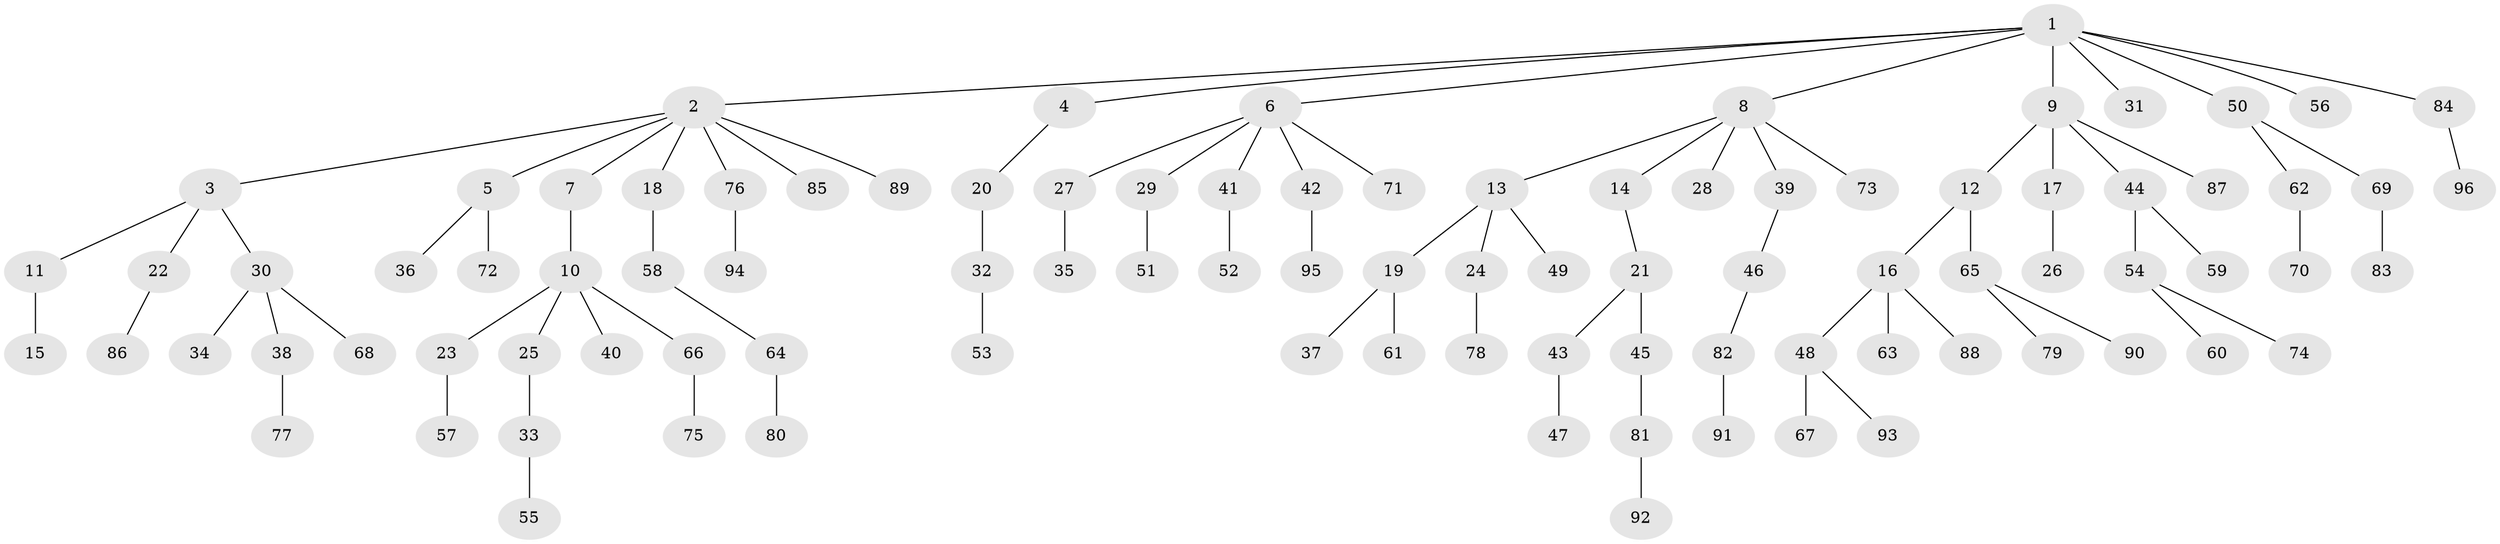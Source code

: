 // coarse degree distribution, {9: 0.016129032258064516, 8: 0.03225806451612903, 4: 0.03225806451612903, 2: 0.1774193548387097, 5: 0.03225806451612903, 6: 0.016129032258064516, 3: 0.06451612903225806, 1: 0.6290322580645161}
// Generated by graph-tools (version 1.1) at 2025/24/03/03/25 07:24:05]
// undirected, 96 vertices, 95 edges
graph export_dot {
graph [start="1"]
  node [color=gray90,style=filled];
  1;
  2;
  3;
  4;
  5;
  6;
  7;
  8;
  9;
  10;
  11;
  12;
  13;
  14;
  15;
  16;
  17;
  18;
  19;
  20;
  21;
  22;
  23;
  24;
  25;
  26;
  27;
  28;
  29;
  30;
  31;
  32;
  33;
  34;
  35;
  36;
  37;
  38;
  39;
  40;
  41;
  42;
  43;
  44;
  45;
  46;
  47;
  48;
  49;
  50;
  51;
  52;
  53;
  54;
  55;
  56;
  57;
  58;
  59;
  60;
  61;
  62;
  63;
  64;
  65;
  66;
  67;
  68;
  69;
  70;
  71;
  72;
  73;
  74;
  75;
  76;
  77;
  78;
  79;
  80;
  81;
  82;
  83;
  84;
  85;
  86;
  87;
  88;
  89;
  90;
  91;
  92;
  93;
  94;
  95;
  96;
  1 -- 2;
  1 -- 4;
  1 -- 6;
  1 -- 8;
  1 -- 9;
  1 -- 31;
  1 -- 50;
  1 -- 56;
  1 -- 84;
  2 -- 3;
  2 -- 5;
  2 -- 7;
  2 -- 18;
  2 -- 76;
  2 -- 85;
  2 -- 89;
  3 -- 11;
  3 -- 22;
  3 -- 30;
  4 -- 20;
  5 -- 36;
  5 -- 72;
  6 -- 27;
  6 -- 29;
  6 -- 41;
  6 -- 42;
  6 -- 71;
  7 -- 10;
  8 -- 13;
  8 -- 14;
  8 -- 28;
  8 -- 39;
  8 -- 73;
  9 -- 12;
  9 -- 17;
  9 -- 44;
  9 -- 87;
  10 -- 23;
  10 -- 25;
  10 -- 40;
  10 -- 66;
  11 -- 15;
  12 -- 16;
  12 -- 65;
  13 -- 19;
  13 -- 24;
  13 -- 49;
  14 -- 21;
  16 -- 48;
  16 -- 63;
  16 -- 88;
  17 -- 26;
  18 -- 58;
  19 -- 37;
  19 -- 61;
  20 -- 32;
  21 -- 43;
  21 -- 45;
  22 -- 86;
  23 -- 57;
  24 -- 78;
  25 -- 33;
  27 -- 35;
  29 -- 51;
  30 -- 34;
  30 -- 38;
  30 -- 68;
  32 -- 53;
  33 -- 55;
  38 -- 77;
  39 -- 46;
  41 -- 52;
  42 -- 95;
  43 -- 47;
  44 -- 54;
  44 -- 59;
  45 -- 81;
  46 -- 82;
  48 -- 67;
  48 -- 93;
  50 -- 62;
  50 -- 69;
  54 -- 60;
  54 -- 74;
  58 -- 64;
  62 -- 70;
  64 -- 80;
  65 -- 79;
  65 -- 90;
  66 -- 75;
  69 -- 83;
  76 -- 94;
  81 -- 92;
  82 -- 91;
  84 -- 96;
}
